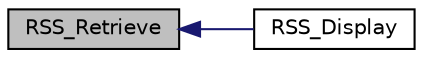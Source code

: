 digraph G
{
  edge [fontname="Helvetica",fontsize="10",labelfontname="Helvetica",labelfontsize="10"];
  node [fontname="Helvetica",fontsize="10",shape=record];
  rankdir="LR";
  Node1 [label="RSS_Retrieve",height=0.2,width=0.4,color="black", fillcolor="grey75", style="filled" fontcolor="black"];
  Node1 -> Node2 [dir="back",color="midnightblue",fontsize="10",style="solid",fontname="Helvetica"];
  Node2 [label="RSS_Display",height=0.2,width=0.4,color="black", fillcolor="white", style="filled",URL="$rsslib_8php.html#ae97fb9e0b802f20cba955b50b87d48d1"];
}
